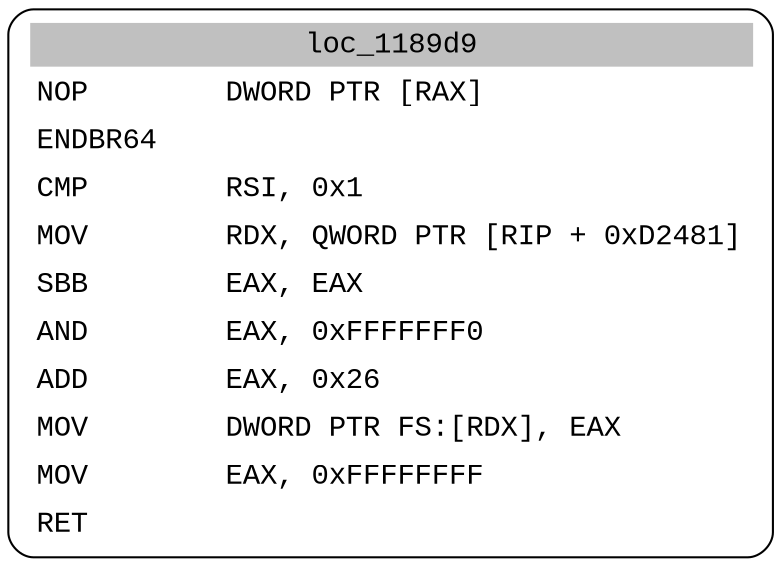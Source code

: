 digraph asm_graph {
1941 [
shape="Mrecord" fontname="Courier New"label =<<table border="0" cellborder="0" cellpadding="3"><tr><td align="center" colspan="2" bgcolor="grey">loc_1189d9</td></tr><tr><td align="left">NOP        DWORD PTR [RAX]</td></tr><tr><td align="left">ENDBR64    </td></tr><tr><td align="left">CMP        RSI, 0x1</td></tr><tr><td align="left">MOV        RDX, QWORD PTR [RIP + 0xD2481]</td></tr><tr><td align="left">SBB        EAX, EAX</td></tr><tr><td align="left">AND        EAX, 0xFFFFFFF0</td></tr><tr><td align="left">ADD        EAX, 0x26</td></tr><tr><td align="left">MOV        DWORD PTR FS:[RDX], EAX</td></tr><tr><td align="left">MOV        EAX, 0xFFFFFFFF</td></tr><tr><td align="left">RET        </td></tr></table>> ];
}